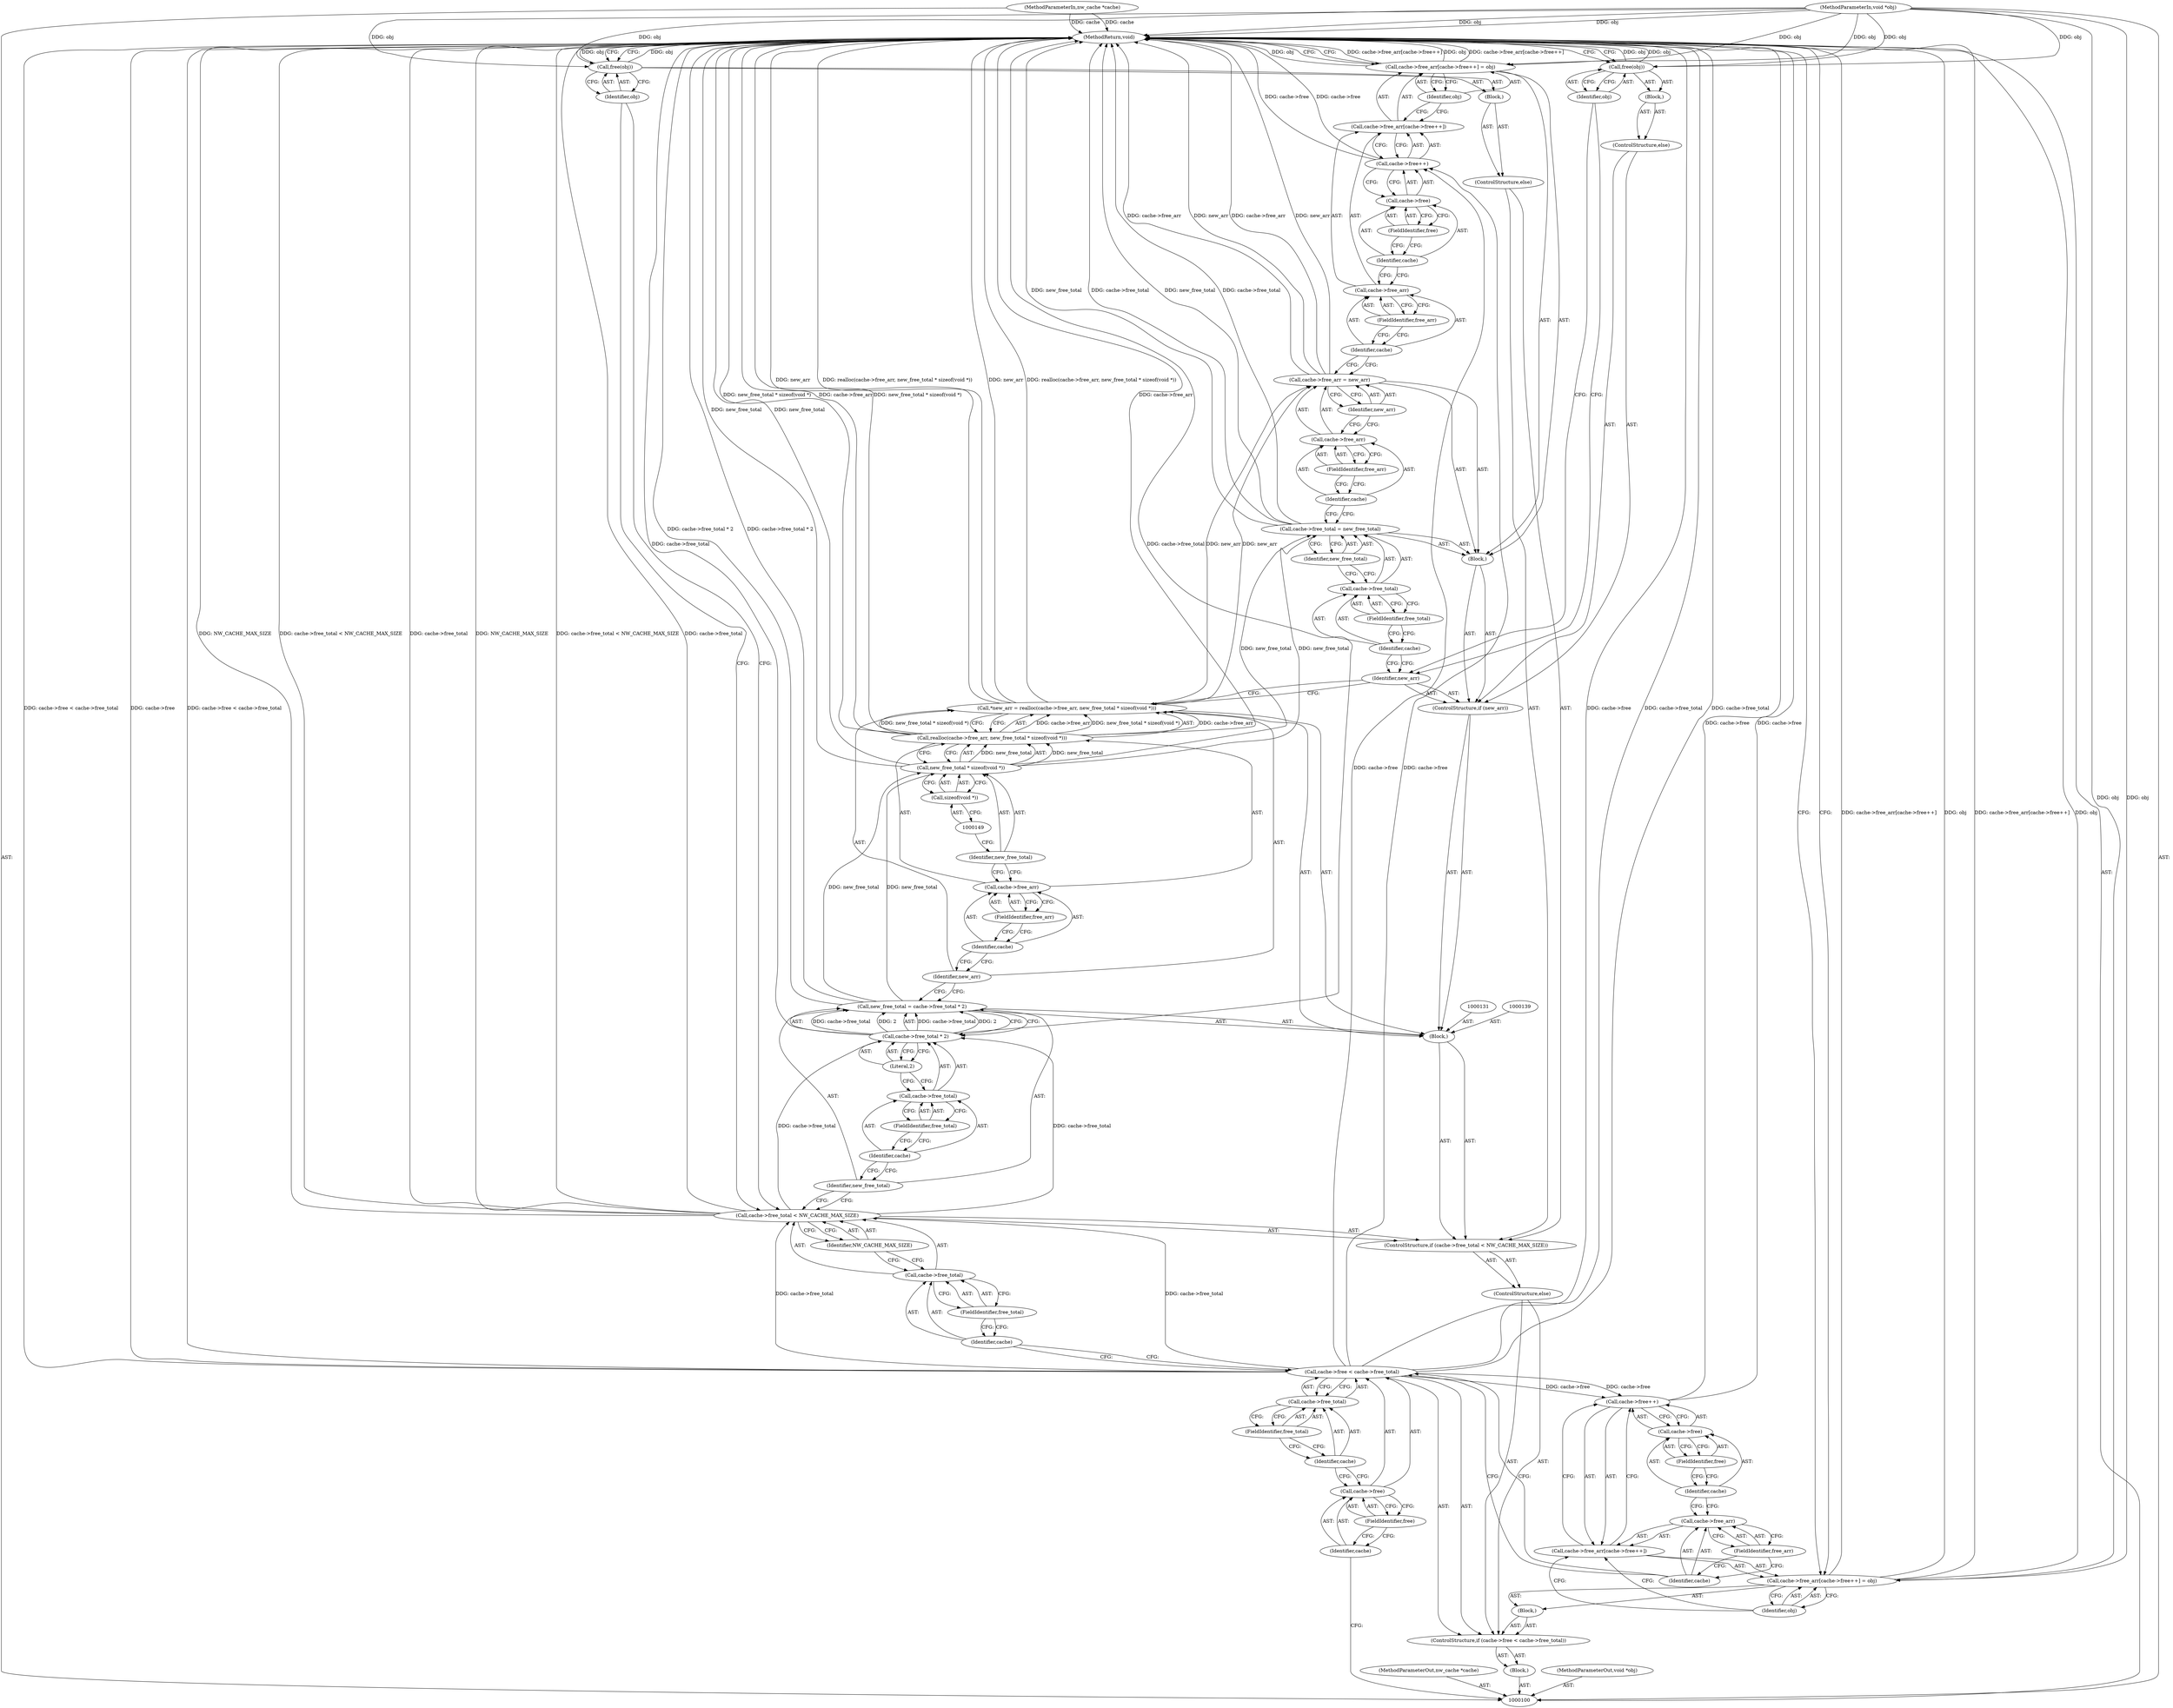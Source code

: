digraph "0_viabtc_exchange_server_4a7c27bfe98f409623d4d857894d017ff0672cc9#diff-515c81af848352583bff286d6224875f_0" {
"1000181" [label="(MethodReturn,void)"];
"1000101" [label="(MethodParameterIn,nw_cache *cache)"];
"1000231" [label="(MethodParameterOut,nw_cache *cache)"];
"1000102" [label="(MethodParameterIn,void *obj)"];
"1000232" [label="(MethodParameterOut,void *obj)"];
"1000158" [label="(Call,cache->free_arr = new_arr)"];
"1000159" [label="(Call,cache->free_arr)"];
"1000160" [label="(Identifier,cache)"];
"1000161" [label="(FieldIdentifier,free_arr)"];
"1000162" [label="(Identifier,new_arr)"];
"1000163" [label="(Call,cache->free_arr[cache->free++] = obj)"];
"1000164" [label="(Call,cache->free_arr[cache->free++])"];
"1000165" [label="(Call,cache->free_arr)"];
"1000166" [label="(Identifier,cache)"];
"1000167" [label="(FieldIdentifier,free_arr)"];
"1000168" [label="(Call,cache->free++)"];
"1000169" [label="(Call,cache->free)"];
"1000170" [label="(Identifier,cache)"];
"1000171" [label="(FieldIdentifier,free)"];
"1000172" [label="(Identifier,obj)"];
"1000173" [label="(ControlStructure,else)"];
"1000174" [label="(Block,)"];
"1000175" [label="(Call,free(obj))"];
"1000176" [label="(Identifier,obj)"];
"1000178" [label="(Block,)"];
"1000177" [label="(ControlStructure,else)"];
"1000180" [label="(Identifier,obj)"];
"1000179" [label="(Call,free(obj))"];
"1000103" [label="(Block,)"];
"1000108" [label="(FieldIdentifier,free)"];
"1000109" [label="(Call,cache->free_total)"];
"1000110" [label="(Identifier,cache)"];
"1000111" [label="(FieldIdentifier,free_total)"];
"1000112" [label="(Block,)"];
"1000104" [label="(ControlStructure,if (cache->free < cache->free_total))"];
"1000105" [label="(Call,cache->free < cache->free_total)"];
"1000106" [label="(Call,cache->free)"];
"1000107" [label="(Identifier,cache)"];
"1000117" [label="(FieldIdentifier,free_arr)"];
"1000118" [label="(Call,cache->free++)"];
"1000119" [label="(Call,cache->free)"];
"1000120" [label="(Identifier,cache)"];
"1000121" [label="(FieldIdentifier,free)"];
"1000122" [label="(Identifier,obj)"];
"1000113" [label="(Call,cache->free_arr[cache->free++] = obj)"];
"1000114" [label="(Call,cache->free_arr[cache->free++])"];
"1000115" [label="(Call,cache->free_arr)"];
"1000116" [label="(Identifier,cache)"];
"1000124" [label="(ControlStructure,if (cache->free_total < NW_CACHE_MAX_SIZE))"];
"1000125" [label="(Call,cache->free_total < NW_CACHE_MAX_SIZE)"];
"1000126" [label="(Call,cache->free_total)"];
"1000127" [label="(Identifier,cache)"];
"1000128" [label="(FieldIdentifier,free_total)"];
"1000129" [label="(Identifier,NW_CACHE_MAX_SIZE)"];
"1000123" [label="(ControlStructure,else)"];
"1000132" [label="(Call,new_free_total = cache->free_total * 2)"];
"1000133" [label="(Identifier,new_free_total)"];
"1000134" [label="(Call,cache->free_total * 2)"];
"1000135" [label="(Call,cache->free_total)"];
"1000136" [label="(Identifier,cache)"];
"1000137" [label="(FieldIdentifier,free_total)"];
"1000138" [label="(Literal,2)"];
"1000140" [label="(Call,*new_arr = realloc(cache->free_arr, new_free_total * sizeof(void *)))"];
"1000141" [label="(Identifier,new_arr)"];
"1000142" [label="(Call,realloc(cache->free_arr, new_free_total * sizeof(void *)))"];
"1000143" [label="(Call,cache->free_arr)"];
"1000144" [label="(Identifier,cache)"];
"1000145" [label="(FieldIdentifier,free_arr)"];
"1000146" [label="(Call,new_free_total * sizeof(void *))"];
"1000147" [label="(Identifier,new_free_total)"];
"1000148" [label="(Call,sizeof(void *))"];
"1000130" [label="(Block,)"];
"1000151" [label="(Identifier,new_arr)"];
"1000152" [label="(Block,)"];
"1000150" [label="(ControlStructure,if (new_arr))"];
"1000153" [label="(Call,cache->free_total = new_free_total)"];
"1000154" [label="(Call,cache->free_total)"];
"1000155" [label="(Identifier,cache)"];
"1000156" [label="(FieldIdentifier,free_total)"];
"1000157" [label="(Identifier,new_free_total)"];
"1000181" -> "1000100"  [label="AST: "];
"1000181" -> "1000113"  [label="CFG: "];
"1000181" -> "1000163"  [label="CFG: "];
"1000181" -> "1000175"  [label="CFG: "];
"1000181" -> "1000179"  [label="CFG: "];
"1000158" -> "1000181"  [label="DDG: cache->free_arr"];
"1000158" -> "1000181"  [label="DDG: new_arr"];
"1000125" -> "1000181"  [label="DDG: cache->free_total < NW_CACHE_MAX_SIZE"];
"1000125" -> "1000181"  [label="DDG: cache->free_total"];
"1000125" -> "1000181"  [label="DDG: NW_CACHE_MAX_SIZE"];
"1000168" -> "1000181"  [label="DDG: cache->free"];
"1000153" -> "1000181"  [label="DDG: new_free_total"];
"1000153" -> "1000181"  [label="DDG: cache->free_total"];
"1000105" -> "1000181"  [label="DDG: cache->free < cache->free_total"];
"1000105" -> "1000181"  [label="DDG: cache->free"];
"1000105" -> "1000181"  [label="DDG: cache->free_total"];
"1000113" -> "1000181"  [label="DDG: cache->free_arr[cache->free++]"];
"1000113" -> "1000181"  [label="DDG: obj"];
"1000179" -> "1000181"  [label="DDG: obj"];
"1000102" -> "1000181"  [label="DDG: obj"];
"1000118" -> "1000181"  [label="DDG: cache->free"];
"1000146" -> "1000181"  [label="DDG: new_free_total"];
"1000163" -> "1000181"  [label="DDG: cache->free_arr[cache->free++]"];
"1000163" -> "1000181"  [label="DDG: obj"];
"1000140" -> "1000181"  [label="DDG: realloc(cache->free_arr, new_free_total * sizeof(void *))"];
"1000140" -> "1000181"  [label="DDG: new_arr"];
"1000132" -> "1000181"  [label="DDG: cache->free_total * 2"];
"1000175" -> "1000181"  [label="DDG: obj"];
"1000134" -> "1000181"  [label="DDG: cache->free_total"];
"1000101" -> "1000181"  [label="DDG: cache"];
"1000142" -> "1000181"  [label="DDG: cache->free_arr"];
"1000142" -> "1000181"  [label="DDG: new_free_total * sizeof(void *)"];
"1000101" -> "1000100"  [label="AST: "];
"1000101" -> "1000181"  [label="DDG: cache"];
"1000231" -> "1000100"  [label="AST: "];
"1000102" -> "1000100"  [label="AST: "];
"1000102" -> "1000181"  [label="DDG: obj"];
"1000102" -> "1000113"  [label="DDG: obj"];
"1000102" -> "1000163"  [label="DDG: obj"];
"1000102" -> "1000175"  [label="DDG: obj"];
"1000102" -> "1000179"  [label="DDG: obj"];
"1000232" -> "1000100"  [label="AST: "];
"1000158" -> "1000152"  [label="AST: "];
"1000158" -> "1000162"  [label="CFG: "];
"1000159" -> "1000158"  [label="AST: "];
"1000162" -> "1000158"  [label="AST: "];
"1000166" -> "1000158"  [label="CFG: "];
"1000158" -> "1000181"  [label="DDG: cache->free_arr"];
"1000158" -> "1000181"  [label="DDG: new_arr"];
"1000140" -> "1000158"  [label="DDG: new_arr"];
"1000159" -> "1000158"  [label="AST: "];
"1000159" -> "1000161"  [label="CFG: "];
"1000160" -> "1000159"  [label="AST: "];
"1000161" -> "1000159"  [label="AST: "];
"1000162" -> "1000159"  [label="CFG: "];
"1000160" -> "1000159"  [label="AST: "];
"1000160" -> "1000153"  [label="CFG: "];
"1000161" -> "1000160"  [label="CFG: "];
"1000161" -> "1000159"  [label="AST: "];
"1000161" -> "1000160"  [label="CFG: "];
"1000159" -> "1000161"  [label="CFG: "];
"1000162" -> "1000158"  [label="AST: "];
"1000162" -> "1000159"  [label="CFG: "];
"1000158" -> "1000162"  [label="CFG: "];
"1000163" -> "1000152"  [label="AST: "];
"1000163" -> "1000172"  [label="CFG: "];
"1000164" -> "1000163"  [label="AST: "];
"1000172" -> "1000163"  [label="AST: "];
"1000181" -> "1000163"  [label="CFG: "];
"1000163" -> "1000181"  [label="DDG: cache->free_arr[cache->free++]"];
"1000163" -> "1000181"  [label="DDG: obj"];
"1000102" -> "1000163"  [label="DDG: obj"];
"1000164" -> "1000163"  [label="AST: "];
"1000164" -> "1000168"  [label="CFG: "];
"1000165" -> "1000164"  [label="AST: "];
"1000168" -> "1000164"  [label="AST: "];
"1000172" -> "1000164"  [label="CFG: "];
"1000165" -> "1000164"  [label="AST: "];
"1000165" -> "1000167"  [label="CFG: "];
"1000166" -> "1000165"  [label="AST: "];
"1000167" -> "1000165"  [label="AST: "];
"1000170" -> "1000165"  [label="CFG: "];
"1000166" -> "1000165"  [label="AST: "];
"1000166" -> "1000158"  [label="CFG: "];
"1000167" -> "1000166"  [label="CFG: "];
"1000167" -> "1000165"  [label="AST: "];
"1000167" -> "1000166"  [label="CFG: "];
"1000165" -> "1000167"  [label="CFG: "];
"1000168" -> "1000164"  [label="AST: "];
"1000168" -> "1000169"  [label="CFG: "];
"1000169" -> "1000168"  [label="AST: "];
"1000164" -> "1000168"  [label="CFG: "];
"1000168" -> "1000181"  [label="DDG: cache->free"];
"1000105" -> "1000168"  [label="DDG: cache->free"];
"1000169" -> "1000168"  [label="AST: "];
"1000169" -> "1000171"  [label="CFG: "];
"1000170" -> "1000169"  [label="AST: "];
"1000171" -> "1000169"  [label="AST: "];
"1000168" -> "1000169"  [label="CFG: "];
"1000170" -> "1000169"  [label="AST: "];
"1000170" -> "1000165"  [label="CFG: "];
"1000171" -> "1000170"  [label="CFG: "];
"1000171" -> "1000169"  [label="AST: "];
"1000171" -> "1000170"  [label="CFG: "];
"1000169" -> "1000171"  [label="CFG: "];
"1000172" -> "1000163"  [label="AST: "];
"1000172" -> "1000164"  [label="CFG: "];
"1000163" -> "1000172"  [label="CFG: "];
"1000173" -> "1000150"  [label="AST: "];
"1000174" -> "1000173"  [label="AST: "];
"1000174" -> "1000173"  [label="AST: "];
"1000175" -> "1000174"  [label="AST: "];
"1000175" -> "1000174"  [label="AST: "];
"1000175" -> "1000176"  [label="CFG: "];
"1000176" -> "1000175"  [label="AST: "];
"1000181" -> "1000175"  [label="CFG: "];
"1000175" -> "1000181"  [label="DDG: obj"];
"1000102" -> "1000175"  [label="DDG: obj"];
"1000176" -> "1000175"  [label="AST: "];
"1000176" -> "1000151"  [label="CFG: "];
"1000175" -> "1000176"  [label="CFG: "];
"1000178" -> "1000177"  [label="AST: "];
"1000179" -> "1000178"  [label="AST: "];
"1000177" -> "1000124"  [label="AST: "];
"1000178" -> "1000177"  [label="AST: "];
"1000180" -> "1000179"  [label="AST: "];
"1000180" -> "1000125"  [label="CFG: "];
"1000179" -> "1000180"  [label="CFG: "];
"1000179" -> "1000178"  [label="AST: "];
"1000179" -> "1000180"  [label="CFG: "];
"1000180" -> "1000179"  [label="AST: "];
"1000181" -> "1000179"  [label="CFG: "];
"1000179" -> "1000181"  [label="DDG: obj"];
"1000102" -> "1000179"  [label="DDG: obj"];
"1000103" -> "1000100"  [label="AST: "];
"1000104" -> "1000103"  [label="AST: "];
"1000108" -> "1000106"  [label="AST: "];
"1000108" -> "1000107"  [label="CFG: "];
"1000106" -> "1000108"  [label="CFG: "];
"1000109" -> "1000105"  [label="AST: "];
"1000109" -> "1000111"  [label="CFG: "];
"1000110" -> "1000109"  [label="AST: "];
"1000111" -> "1000109"  [label="AST: "];
"1000105" -> "1000109"  [label="CFG: "];
"1000110" -> "1000109"  [label="AST: "];
"1000110" -> "1000106"  [label="CFG: "];
"1000111" -> "1000110"  [label="CFG: "];
"1000111" -> "1000109"  [label="AST: "];
"1000111" -> "1000110"  [label="CFG: "];
"1000109" -> "1000111"  [label="CFG: "];
"1000112" -> "1000104"  [label="AST: "];
"1000113" -> "1000112"  [label="AST: "];
"1000104" -> "1000103"  [label="AST: "];
"1000105" -> "1000104"  [label="AST: "];
"1000112" -> "1000104"  [label="AST: "];
"1000123" -> "1000104"  [label="AST: "];
"1000105" -> "1000104"  [label="AST: "];
"1000105" -> "1000109"  [label="CFG: "];
"1000106" -> "1000105"  [label="AST: "];
"1000109" -> "1000105"  [label="AST: "];
"1000116" -> "1000105"  [label="CFG: "];
"1000127" -> "1000105"  [label="CFG: "];
"1000105" -> "1000181"  [label="DDG: cache->free < cache->free_total"];
"1000105" -> "1000181"  [label="DDG: cache->free"];
"1000105" -> "1000181"  [label="DDG: cache->free_total"];
"1000105" -> "1000118"  [label="DDG: cache->free"];
"1000105" -> "1000125"  [label="DDG: cache->free_total"];
"1000105" -> "1000168"  [label="DDG: cache->free"];
"1000106" -> "1000105"  [label="AST: "];
"1000106" -> "1000108"  [label="CFG: "];
"1000107" -> "1000106"  [label="AST: "];
"1000108" -> "1000106"  [label="AST: "];
"1000110" -> "1000106"  [label="CFG: "];
"1000107" -> "1000106"  [label="AST: "];
"1000107" -> "1000100"  [label="CFG: "];
"1000108" -> "1000107"  [label="CFG: "];
"1000117" -> "1000115"  [label="AST: "];
"1000117" -> "1000116"  [label="CFG: "];
"1000115" -> "1000117"  [label="CFG: "];
"1000118" -> "1000114"  [label="AST: "];
"1000118" -> "1000119"  [label="CFG: "];
"1000119" -> "1000118"  [label="AST: "];
"1000114" -> "1000118"  [label="CFG: "];
"1000118" -> "1000181"  [label="DDG: cache->free"];
"1000105" -> "1000118"  [label="DDG: cache->free"];
"1000119" -> "1000118"  [label="AST: "];
"1000119" -> "1000121"  [label="CFG: "];
"1000120" -> "1000119"  [label="AST: "];
"1000121" -> "1000119"  [label="AST: "];
"1000118" -> "1000119"  [label="CFG: "];
"1000120" -> "1000119"  [label="AST: "];
"1000120" -> "1000115"  [label="CFG: "];
"1000121" -> "1000120"  [label="CFG: "];
"1000121" -> "1000119"  [label="AST: "];
"1000121" -> "1000120"  [label="CFG: "];
"1000119" -> "1000121"  [label="CFG: "];
"1000122" -> "1000113"  [label="AST: "];
"1000122" -> "1000114"  [label="CFG: "];
"1000113" -> "1000122"  [label="CFG: "];
"1000113" -> "1000112"  [label="AST: "];
"1000113" -> "1000122"  [label="CFG: "];
"1000114" -> "1000113"  [label="AST: "];
"1000122" -> "1000113"  [label="AST: "];
"1000181" -> "1000113"  [label="CFG: "];
"1000113" -> "1000181"  [label="DDG: cache->free_arr[cache->free++]"];
"1000113" -> "1000181"  [label="DDG: obj"];
"1000102" -> "1000113"  [label="DDG: obj"];
"1000114" -> "1000113"  [label="AST: "];
"1000114" -> "1000118"  [label="CFG: "];
"1000115" -> "1000114"  [label="AST: "];
"1000118" -> "1000114"  [label="AST: "];
"1000122" -> "1000114"  [label="CFG: "];
"1000115" -> "1000114"  [label="AST: "];
"1000115" -> "1000117"  [label="CFG: "];
"1000116" -> "1000115"  [label="AST: "];
"1000117" -> "1000115"  [label="AST: "];
"1000120" -> "1000115"  [label="CFG: "];
"1000116" -> "1000115"  [label="AST: "];
"1000116" -> "1000105"  [label="CFG: "];
"1000117" -> "1000116"  [label="CFG: "];
"1000124" -> "1000123"  [label="AST: "];
"1000125" -> "1000124"  [label="AST: "];
"1000130" -> "1000124"  [label="AST: "];
"1000177" -> "1000124"  [label="AST: "];
"1000125" -> "1000124"  [label="AST: "];
"1000125" -> "1000129"  [label="CFG: "];
"1000126" -> "1000125"  [label="AST: "];
"1000129" -> "1000125"  [label="AST: "];
"1000133" -> "1000125"  [label="CFG: "];
"1000180" -> "1000125"  [label="CFG: "];
"1000125" -> "1000181"  [label="DDG: cache->free_total < NW_CACHE_MAX_SIZE"];
"1000125" -> "1000181"  [label="DDG: cache->free_total"];
"1000125" -> "1000181"  [label="DDG: NW_CACHE_MAX_SIZE"];
"1000105" -> "1000125"  [label="DDG: cache->free_total"];
"1000125" -> "1000134"  [label="DDG: cache->free_total"];
"1000126" -> "1000125"  [label="AST: "];
"1000126" -> "1000128"  [label="CFG: "];
"1000127" -> "1000126"  [label="AST: "];
"1000128" -> "1000126"  [label="AST: "];
"1000129" -> "1000126"  [label="CFG: "];
"1000127" -> "1000126"  [label="AST: "];
"1000127" -> "1000105"  [label="CFG: "];
"1000128" -> "1000127"  [label="CFG: "];
"1000128" -> "1000126"  [label="AST: "];
"1000128" -> "1000127"  [label="CFG: "];
"1000126" -> "1000128"  [label="CFG: "];
"1000129" -> "1000125"  [label="AST: "];
"1000129" -> "1000126"  [label="CFG: "];
"1000125" -> "1000129"  [label="CFG: "];
"1000123" -> "1000104"  [label="AST: "];
"1000124" -> "1000123"  [label="AST: "];
"1000132" -> "1000130"  [label="AST: "];
"1000132" -> "1000134"  [label="CFG: "];
"1000133" -> "1000132"  [label="AST: "];
"1000134" -> "1000132"  [label="AST: "];
"1000141" -> "1000132"  [label="CFG: "];
"1000132" -> "1000181"  [label="DDG: cache->free_total * 2"];
"1000134" -> "1000132"  [label="DDG: cache->free_total"];
"1000134" -> "1000132"  [label="DDG: 2"];
"1000132" -> "1000146"  [label="DDG: new_free_total"];
"1000133" -> "1000132"  [label="AST: "];
"1000133" -> "1000125"  [label="CFG: "];
"1000136" -> "1000133"  [label="CFG: "];
"1000134" -> "1000132"  [label="AST: "];
"1000134" -> "1000138"  [label="CFG: "];
"1000135" -> "1000134"  [label="AST: "];
"1000138" -> "1000134"  [label="AST: "];
"1000132" -> "1000134"  [label="CFG: "];
"1000134" -> "1000181"  [label="DDG: cache->free_total"];
"1000134" -> "1000132"  [label="DDG: cache->free_total"];
"1000134" -> "1000132"  [label="DDG: 2"];
"1000125" -> "1000134"  [label="DDG: cache->free_total"];
"1000135" -> "1000134"  [label="AST: "];
"1000135" -> "1000137"  [label="CFG: "];
"1000136" -> "1000135"  [label="AST: "];
"1000137" -> "1000135"  [label="AST: "];
"1000138" -> "1000135"  [label="CFG: "];
"1000136" -> "1000135"  [label="AST: "];
"1000136" -> "1000133"  [label="CFG: "];
"1000137" -> "1000136"  [label="CFG: "];
"1000137" -> "1000135"  [label="AST: "];
"1000137" -> "1000136"  [label="CFG: "];
"1000135" -> "1000137"  [label="CFG: "];
"1000138" -> "1000134"  [label="AST: "];
"1000138" -> "1000135"  [label="CFG: "];
"1000134" -> "1000138"  [label="CFG: "];
"1000140" -> "1000130"  [label="AST: "];
"1000140" -> "1000142"  [label="CFG: "];
"1000141" -> "1000140"  [label="AST: "];
"1000142" -> "1000140"  [label="AST: "];
"1000151" -> "1000140"  [label="CFG: "];
"1000140" -> "1000181"  [label="DDG: realloc(cache->free_arr, new_free_total * sizeof(void *))"];
"1000140" -> "1000181"  [label="DDG: new_arr"];
"1000142" -> "1000140"  [label="DDG: cache->free_arr"];
"1000142" -> "1000140"  [label="DDG: new_free_total * sizeof(void *)"];
"1000140" -> "1000158"  [label="DDG: new_arr"];
"1000141" -> "1000140"  [label="AST: "];
"1000141" -> "1000132"  [label="CFG: "];
"1000144" -> "1000141"  [label="CFG: "];
"1000142" -> "1000140"  [label="AST: "];
"1000142" -> "1000146"  [label="CFG: "];
"1000143" -> "1000142"  [label="AST: "];
"1000146" -> "1000142"  [label="AST: "];
"1000140" -> "1000142"  [label="CFG: "];
"1000142" -> "1000181"  [label="DDG: cache->free_arr"];
"1000142" -> "1000181"  [label="DDG: new_free_total * sizeof(void *)"];
"1000142" -> "1000140"  [label="DDG: cache->free_arr"];
"1000142" -> "1000140"  [label="DDG: new_free_total * sizeof(void *)"];
"1000146" -> "1000142"  [label="DDG: new_free_total"];
"1000143" -> "1000142"  [label="AST: "];
"1000143" -> "1000145"  [label="CFG: "];
"1000144" -> "1000143"  [label="AST: "];
"1000145" -> "1000143"  [label="AST: "];
"1000147" -> "1000143"  [label="CFG: "];
"1000144" -> "1000143"  [label="AST: "];
"1000144" -> "1000141"  [label="CFG: "];
"1000145" -> "1000144"  [label="CFG: "];
"1000145" -> "1000143"  [label="AST: "];
"1000145" -> "1000144"  [label="CFG: "];
"1000143" -> "1000145"  [label="CFG: "];
"1000146" -> "1000142"  [label="AST: "];
"1000146" -> "1000148"  [label="CFG: "];
"1000147" -> "1000146"  [label="AST: "];
"1000148" -> "1000146"  [label="AST: "];
"1000142" -> "1000146"  [label="CFG: "];
"1000146" -> "1000181"  [label="DDG: new_free_total"];
"1000146" -> "1000142"  [label="DDG: new_free_total"];
"1000132" -> "1000146"  [label="DDG: new_free_total"];
"1000146" -> "1000153"  [label="DDG: new_free_total"];
"1000147" -> "1000146"  [label="AST: "];
"1000147" -> "1000143"  [label="CFG: "];
"1000149" -> "1000147"  [label="CFG: "];
"1000148" -> "1000146"  [label="AST: "];
"1000148" -> "1000149"  [label="CFG: "];
"1000149" -> "1000148"  [label="AST: "];
"1000146" -> "1000148"  [label="CFG: "];
"1000130" -> "1000124"  [label="AST: "];
"1000131" -> "1000130"  [label="AST: "];
"1000132" -> "1000130"  [label="AST: "];
"1000139" -> "1000130"  [label="AST: "];
"1000140" -> "1000130"  [label="AST: "];
"1000150" -> "1000130"  [label="AST: "];
"1000151" -> "1000150"  [label="AST: "];
"1000151" -> "1000140"  [label="CFG: "];
"1000155" -> "1000151"  [label="CFG: "];
"1000176" -> "1000151"  [label="CFG: "];
"1000152" -> "1000150"  [label="AST: "];
"1000153" -> "1000152"  [label="AST: "];
"1000158" -> "1000152"  [label="AST: "];
"1000163" -> "1000152"  [label="AST: "];
"1000150" -> "1000130"  [label="AST: "];
"1000151" -> "1000150"  [label="AST: "];
"1000152" -> "1000150"  [label="AST: "];
"1000173" -> "1000150"  [label="AST: "];
"1000153" -> "1000152"  [label="AST: "];
"1000153" -> "1000157"  [label="CFG: "];
"1000154" -> "1000153"  [label="AST: "];
"1000157" -> "1000153"  [label="AST: "];
"1000160" -> "1000153"  [label="CFG: "];
"1000153" -> "1000181"  [label="DDG: new_free_total"];
"1000153" -> "1000181"  [label="DDG: cache->free_total"];
"1000146" -> "1000153"  [label="DDG: new_free_total"];
"1000154" -> "1000153"  [label="AST: "];
"1000154" -> "1000156"  [label="CFG: "];
"1000155" -> "1000154"  [label="AST: "];
"1000156" -> "1000154"  [label="AST: "];
"1000157" -> "1000154"  [label="CFG: "];
"1000155" -> "1000154"  [label="AST: "];
"1000155" -> "1000151"  [label="CFG: "];
"1000156" -> "1000155"  [label="CFG: "];
"1000156" -> "1000154"  [label="AST: "];
"1000156" -> "1000155"  [label="CFG: "];
"1000154" -> "1000156"  [label="CFG: "];
"1000157" -> "1000153"  [label="AST: "];
"1000157" -> "1000154"  [label="CFG: "];
"1000153" -> "1000157"  [label="CFG: "];
}
